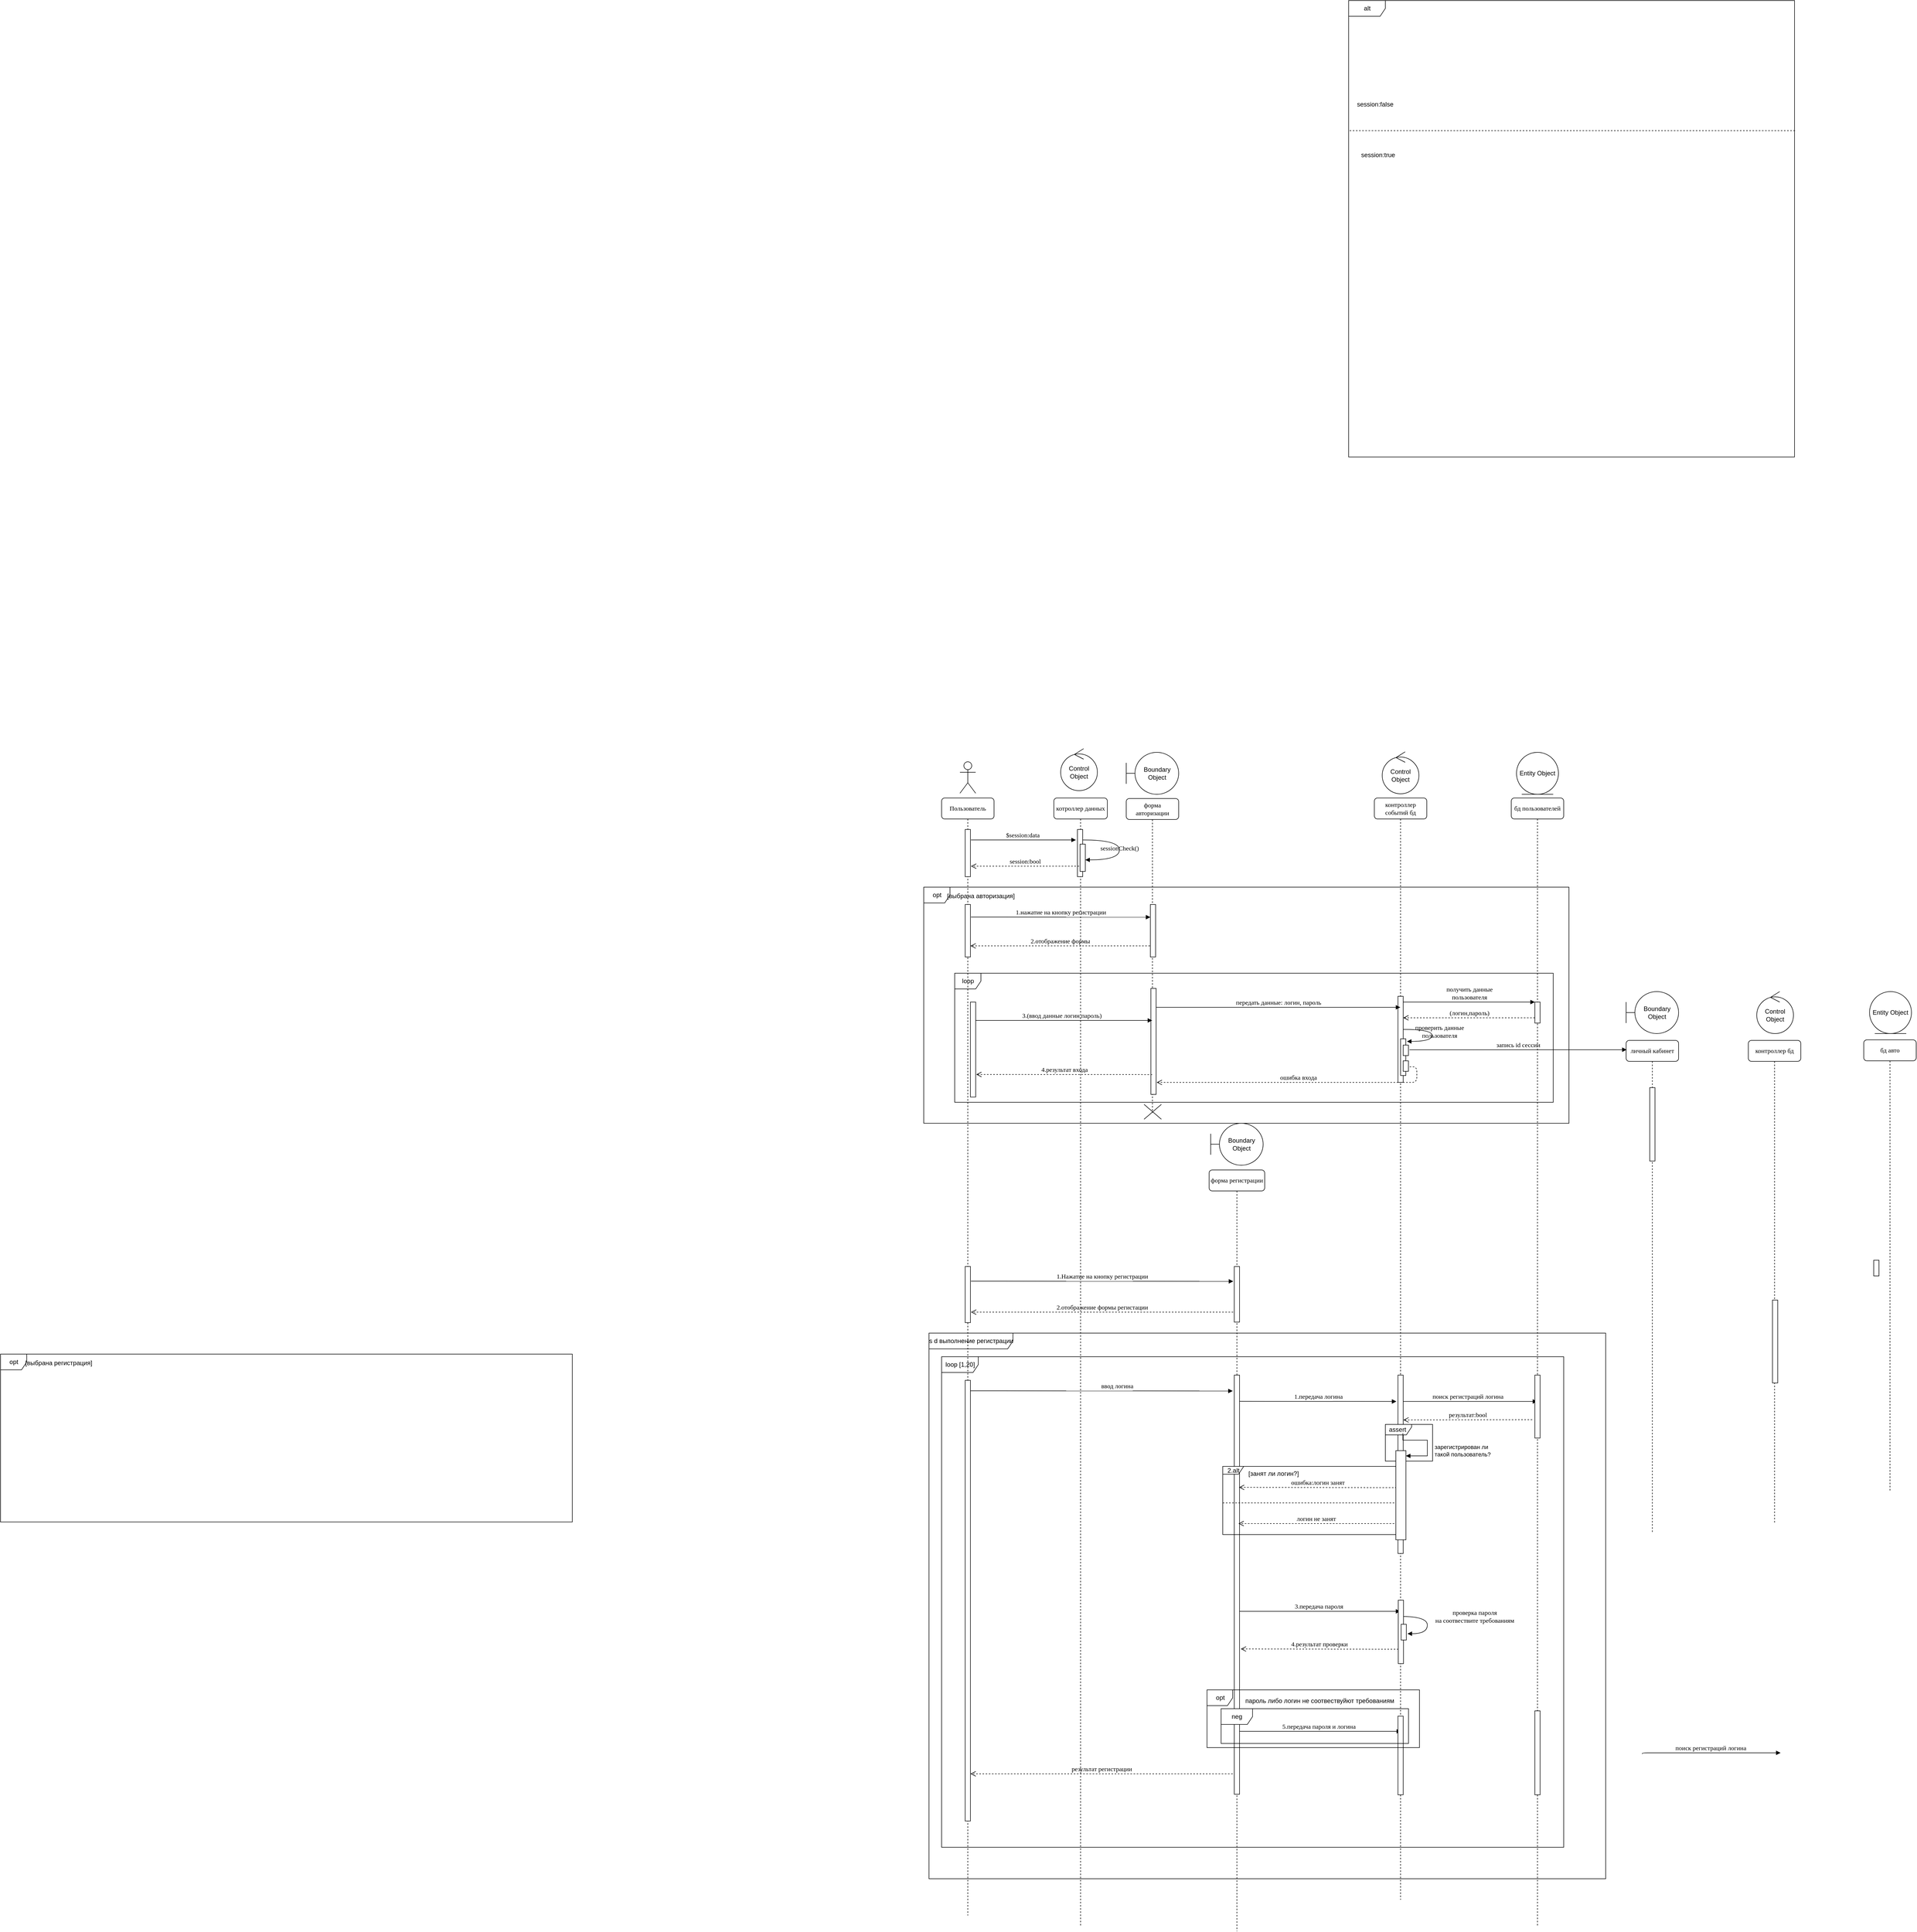 <mxfile version="14.6.6" type="github">
  <diagram name="Page-1" id="13e1069c-82ec-6db2-03f1-153e76fe0fe0">
    <mxGraphModel dx="4404" dy="3010" grid="1" gridSize="10" guides="1" tooltips="1" connect="1" arrows="1" fold="1" page="1" pageScale="1" pageWidth="1100" pageHeight="850" background="#ffffff" math="0" shadow="0">
      <root>
        <mxCell id="0" />
        <mxCell id="1" parent="0" />
        <mxCell id="ozlEqdHtq1YX_P3JXQg_-59" value="loop [1,20]" style="shape=umlFrame;tabPosition=left;html=1;boundedLbl=1;labelInHeader=1;width=70;height=30;" vertex="1" parent="1">
          <mxGeometry x="14" y="1155" width="1186" height="935" as="geometry" />
        </mxCell>
        <mxCell id="ozlEqdHtq1YX_P3JXQg_-57" value="s d выполнение регистрации" style="shape=umlFrame;tabPosition=left;html=1;boundedLbl=1;labelInHeader=1;width=160;height=30;" vertex="1" parent="1">
          <mxGeometry x="-10" y="1110" width="1290" height="1040" as="geometry" />
        </mxCell>
        <mxCell id="ozlEqdHtq1YX_P3JXQg_-51" value="5.передача пароля и логина" style="html=1;verticalAlign=bottom;endArrow=block;labelBackgroundColor=none;fontFamily=Verdana;fontSize=12;edgeStyle=elbowEdgeStyle;elbow=vertical;" edge="1" parent="1">
          <mxGeometry relative="1" as="geometry">
            <mxPoint x="575.5" y="1869" as="sourcePoint" />
            <mxPoint x="890" y="1869" as="targetPoint" />
            <Array as="points">
              <mxPoint x="860.5" y="1869" />
              <mxPoint x="830.5" y="1989" />
              <mxPoint x="788.25" y="1999" />
            </Array>
          </mxGeometry>
        </mxCell>
        <mxCell id="ozlEqdHtq1YX_P3JXQg_-31" value="3.передача пароля" style="html=1;verticalAlign=bottom;endArrow=block;labelBackgroundColor=none;fontFamily=Verdana;fontSize=12;edgeStyle=elbowEdgeStyle;elbow=vertical;" edge="1" parent="1" source="5UJq4ZcLxgLSVfsXGpA9-72" target="7baba1c4bc27f4b0-4">
          <mxGeometry relative="1" as="geometry">
            <mxPoint x="585" y="1640.034" as="sourcePoint" />
            <mxPoint x="884" y="1640" as="targetPoint" />
            <Array as="points">
              <mxPoint x="810" y="1640.29" />
              <mxPoint x="780" y="1760.29" />
              <mxPoint x="737.75" y="1770.29" />
            </Array>
          </mxGeometry>
        </mxCell>
        <mxCell id="ozlEqdHtq1YX_P3JXQg_-29" value="поиск регистраций логина" style="html=1;verticalAlign=bottom;endArrow=block;labelBackgroundColor=none;fontFamily=Verdana;fontSize=12;edgeStyle=elbowEdgeStyle;elbow=vertical;exitX=0.211;exitY=0.154;exitDx=0;exitDy=0;exitPerimeter=0;" edge="1" parent="1" source="ozlEqdHtq1YX_P3JXQg_-12" target="7baba1c4bc27f4b0-5">
          <mxGeometry relative="1" as="geometry">
            <mxPoint x="900" y="1240" as="sourcePoint" />
            <mxPoint x="1220" y="1240" as="targetPoint" />
            <Array as="points">
              <mxPoint x="1146" y="1240.29" />
              <mxPoint x="1116" y="1360.29" />
              <mxPoint x="1073.75" y="1370.29" />
            </Array>
          </mxGeometry>
        </mxCell>
        <mxCell id="5UJq4ZcLxgLSVfsXGpA9-53" value="opt" style="shape=umlFrame;tabPosition=left;html=1;boundedLbl=1;labelInHeader=1;width=50;height=30;" parent="1" vertex="1">
          <mxGeometry x="-20" y="260" width="1230" height="450" as="geometry" />
        </mxCell>
        <mxCell id="5UJq4ZcLxgLSVfsXGpA9-54" value="[выбрана авторизация]" style="text;align=center;" parent="5UJq4ZcLxgLSVfsXGpA9-53" vertex="1">
          <mxGeometry width="100" height="20" relative="1" as="geometry">
            <mxPoint x="59" y="3" as="offset" />
          </mxGeometry>
        </mxCell>
        <mxCell id="ozlEqdHtq1YX_P3JXQg_-3" value="" style="shape=umlDestroy;" vertex="1" parent="5UJq4ZcLxgLSVfsXGpA9-53">
          <mxGeometry x="420" y="414" width="33" height="28.34" as="geometry" />
        </mxCell>
        <mxCell id="5UJq4ZcLxgLSVfsXGpA9-32" value="loop" style="shape=umlFrame;tabPosition=left;html=1;boundedLbl=1;labelInHeader=1;width=50;height=30;" parent="1" vertex="1">
          <mxGeometry x="39" y="424" width="1141" height="246" as="geometry" />
        </mxCell>
        <mxCell id="5UJq4ZcLxgLSVfsXGpA9-11" value="alt" style="shape=umlFrame;tabWidth=110;tabHeight=30;tabPosition=left;html=1;boundedLbl=1;labelInHeader=1;width=70;height=30;" parent="1" vertex="1">
          <mxGeometry x="790" y="-1430" width="850" height="870" as="geometry" />
        </mxCell>
        <mxCell id="5UJq4ZcLxgLSVfsXGpA9-12" value="session:false" style="text" parent="5UJq4ZcLxgLSVfsXGpA9-11" vertex="1">
          <mxGeometry width="100" height="20" relative="1" as="geometry">
            <mxPoint x="14" y="184" as="offset" />
          </mxGeometry>
        </mxCell>
        <mxCell id="5UJq4ZcLxgLSVfsXGpA9-13" value="session:true" style="line;strokeWidth=1;dashed=1;labelPosition=center;verticalLabelPosition=bottom;align=left;verticalAlign=top;spacingLeft=20;spacingTop=15;" parent="5UJq4ZcLxgLSVfsXGpA9-11" vertex="1">
          <mxGeometry x="1.902" y="230.599" width="850" height="34.8" as="geometry" />
        </mxCell>
        <mxCell id="7baba1c4bc27f4b0-2" value="форма авторизации" style="shape=umlLifeline;perimeter=lifelinePerimeter;whiteSpace=wrap;html=1;container=1;collapsible=0;recursiveResize=0;outlineConnect=0;rounded=1;shadow=0;comic=0;labelBackgroundColor=none;strokeWidth=1;fontFamily=Verdana;fontSize=12;align=center;" parent="1" vertex="1">
          <mxGeometry x="366" y="91" width="100" height="599" as="geometry" />
        </mxCell>
        <mxCell id="7baba1c4bc27f4b0-10" value="" style="html=1;points=[];perimeter=orthogonalPerimeter;rounded=0;shadow=0;comic=0;labelBackgroundColor=none;strokeWidth=1;fontFamily=Verdana;fontSize=12;align=center;" parent="7baba1c4bc27f4b0-2" vertex="1">
          <mxGeometry x="47" y="362" width="10" height="202" as="geometry" />
        </mxCell>
        <mxCell id="5UJq4ZcLxgLSVfsXGpA9-65" value="" style="html=1;points=[];perimeter=orthogonalPerimeter;rounded=0;shadow=0;comic=0;labelBackgroundColor=none;strokeWidth=1;fontFamily=Verdana;fontSize=12;align=center;" parent="7baba1c4bc27f4b0-2" vertex="1">
          <mxGeometry x="46" y="202" width="10" height="100" as="geometry" />
        </mxCell>
        <mxCell id="7baba1c4bc27f4b0-4" value="контроллер событий бд" style="shape=umlLifeline;perimeter=lifelinePerimeter;whiteSpace=wrap;html=1;container=1;collapsible=0;recursiveResize=0;outlineConnect=0;rounded=1;shadow=0;comic=0;labelBackgroundColor=none;strokeWidth=1;fontFamily=Verdana;fontSize=12;align=center;" parent="1" vertex="1">
          <mxGeometry x="839" y="90" width="100" height="2100" as="geometry" />
        </mxCell>
        <mxCell id="ozlEqdHtq1YX_P3JXQg_-36" value="проверка пароля&lt;br&gt;на соотвествите требованиям" style="html=1;verticalAlign=bottom;endArrow=block;labelBackgroundColor=none;fontFamily=Verdana;fontSize=12;elbow=vertical;edgeStyle=orthogonalEdgeStyle;curved=1;entryX=1.223;entryY=0.598;entryDx=0;entryDy=0;entryPerimeter=0;" edge="1" parent="7baba1c4bc27f4b0-4" source="7baba1c4bc27f4b0-4" target="ozlEqdHtq1YX_P3JXQg_-33">
          <mxGeometry x="0.096" y="90" relative="1" as="geometry">
            <mxPoint x="121" y="1530" as="sourcePoint" />
            <mxPoint x="121" y="1638" as="targetPoint" />
            <Array as="points">
              <mxPoint x="101" y="1560" />
              <mxPoint x="101" y="1593" />
            </Array>
            <mxPoint y="1" as="offset" />
          </mxGeometry>
        </mxCell>
        <mxCell id="ozlEqdHtq1YX_P3JXQg_-12" value="" style="html=1;points=[];perimeter=orthogonalPerimeter;rounded=0;shadow=0;comic=0;labelBackgroundColor=none;strokeWidth=1;fontFamily=Verdana;fontSize=12;align=center;" vertex="1" parent="7baba1c4bc27f4b0-4">
          <mxGeometry x="45" y="1100" width="10" height="340" as="geometry" />
        </mxCell>
        <mxCell id="ozlEqdHtq1YX_P3JXQg_-32" value="" style="html=1;points=[];perimeter=orthogonalPerimeter;rounded=0;shadow=0;comic=0;labelBackgroundColor=none;strokeWidth=1;fontFamily=Verdana;fontSize=12;align=center;" vertex="1" parent="7baba1c4bc27f4b0-4">
          <mxGeometry x="45.59" y="1529" width="10" height="121" as="geometry" />
        </mxCell>
        <mxCell id="ozlEqdHtq1YX_P3JXQg_-33" value="" style="html=1;points=[];perimeter=orthogonalPerimeter;rounded=0;shadow=0;comic=0;labelBackgroundColor=none;strokeWidth=1;fontFamily=Verdana;fontSize=12;align=center;" vertex="1" parent="7baba1c4bc27f4b0-4">
          <mxGeometry x="51" y="1575" width="10" height="30" as="geometry" />
        </mxCell>
        <mxCell id="ozlEqdHtq1YX_P3JXQg_-50" value="" style="html=1;points=[];perimeter=orthogonalPerimeter;rounded=0;shadow=0;comic=0;labelBackgroundColor=none;strokeWidth=1;fontFamily=Verdana;fontSize=12;align=center;" vertex="1" parent="7baba1c4bc27f4b0-4">
          <mxGeometry x="45" y="1750" width="10" height="150" as="geometry" />
        </mxCell>
        <mxCell id="7baba1c4bc27f4b0-5" value="бд пользователей" style="shape=umlLifeline;perimeter=lifelinePerimeter;whiteSpace=wrap;html=1;container=1;collapsible=0;recursiveResize=0;outlineConnect=0;rounded=1;shadow=0;comic=0;labelBackgroundColor=none;strokeWidth=1;fontFamily=Verdana;fontSize=12;align=center;" parent="1" vertex="1">
          <mxGeometry x="1100" y="90" width="100" height="2150" as="geometry" />
        </mxCell>
        <mxCell id="ozlEqdHtq1YX_P3JXQg_-21" value="" style="html=1;points=[];perimeter=orthogonalPerimeter;rounded=0;shadow=0;comic=0;labelBackgroundColor=none;strokeWidth=1;fontFamily=Verdana;fontSize=12;align=center;" vertex="1" parent="7baba1c4bc27f4b0-5">
          <mxGeometry x="45" y="1100" width="10" height="120" as="geometry" />
        </mxCell>
        <mxCell id="ozlEqdHtq1YX_P3JXQg_-61" value="" style="html=1;points=[];perimeter=orthogonalPerimeter;rounded=0;shadow=0;comic=0;labelBackgroundColor=none;strokeWidth=1;fontFamily=Verdana;fontSize=12;align=center;" vertex="1" parent="7baba1c4bc27f4b0-5">
          <mxGeometry x="45" y="1740" width="10" height="160" as="geometry" />
        </mxCell>
        <mxCell id="7baba1c4bc27f4b0-6" value="личный кабинет" style="shape=umlLifeline;perimeter=lifelinePerimeter;whiteSpace=wrap;html=1;container=1;collapsible=0;recursiveResize=0;outlineConnect=0;rounded=1;shadow=0;comic=0;labelBackgroundColor=none;strokeWidth=1;fontFamily=Verdana;fontSize=12;align=center;size=40;" parent="1" vertex="1">
          <mxGeometry x="1319" y="552" width="100" height="938" as="geometry" />
        </mxCell>
        <mxCell id="5UJq4ZcLxgLSVfsXGpA9-8" value="" style="html=1;points=[];perimeter=orthogonalPerimeter;rounded=0;shadow=0;comic=0;labelBackgroundColor=none;strokeWidth=1;fontFamily=Verdana;fontSize=12;align=center;" parent="7baba1c4bc27f4b0-6" vertex="1">
          <mxGeometry x="45" y="90" width="10" height="140" as="geometry" />
        </mxCell>
        <mxCell id="7baba1c4bc27f4b0-7" value="бд авто" style="shape=umlLifeline;perimeter=lifelinePerimeter;whiteSpace=wrap;html=1;container=1;collapsible=0;recursiveResize=0;outlineConnect=0;rounded=1;shadow=0;comic=0;labelBackgroundColor=none;strokeWidth=1;fontFamily=Verdana;fontSize=12;align=center;" parent="1" vertex="1">
          <mxGeometry x="1772" y="551" width="100" height="860" as="geometry" />
        </mxCell>
        <mxCell id="7baba1c4bc27f4b0-8" value="Пользователь" style="shape=umlLifeline;perimeter=lifelinePerimeter;whiteSpace=wrap;html=1;container=1;collapsible=0;recursiveResize=0;outlineConnect=0;rounded=1;shadow=0;comic=0;labelBackgroundColor=none;strokeWidth=1;fontFamily=Verdana;fontSize=12;align=center;" parent="1" vertex="1">
          <mxGeometry x="14" y="90" width="100" height="2130" as="geometry" />
        </mxCell>
        <mxCell id="7baba1c4bc27f4b0-9" value="" style="html=1;points=[];perimeter=orthogonalPerimeter;rounded=0;shadow=0;comic=0;labelBackgroundColor=none;strokeWidth=1;fontFamily=Verdana;fontSize=12;align=center;" parent="7baba1c4bc27f4b0-8" vertex="1">
          <mxGeometry x="45" y="60" width="10" height="90" as="geometry" />
        </mxCell>
        <mxCell id="5UJq4ZcLxgLSVfsXGpA9-60" value="" style="html=1;points=[];perimeter=orthogonalPerimeter;rounded=0;shadow=0;comic=0;labelBackgroundColor=none;strokeWidth=1;fontFamily=Verdana;fontSize=12;align=center;" parent="7baba1c4bc27f4b0-8" vertex="1">
          <mxGeometry x="45" y="893" width="10" height="107" as="geometry" />
        </mxCell>
        <mxCell id="5UJq4ZcLxgLSVfsXGpA9-64" value="" style="html=1;points=[];perimeter=orthogonalPerimeter;rounded=0;shadow=0;comic=0;labelBackgroundColor=none;strokeWidth=1;fontFamily=Verdana;fontSize=12;align=center;" parent="7baba1c4bc27f4b0-8" vertex="1">
          <mxGeometry x="45" y="203" width="10" height="100" as="geometry" />
        </mxCell>
        <mxCell id="ozlEqdHtq1YX_P3JXQg_-10" value="" style="html=1;points=[];perimeter=orthogonalPerimeter;rounded=0;shadow=0;comic=0;labelBackgroundColor=none;strokeWidth=1;fontFamily=Verdana;fontSize=12;align=center;" vertex="1" parent="7baba1c4bc27f4b0-8">
          <mxGeometry x="45" y="1110" width="10" height="840" as="geometry" />
        </mxCell>
        <mxCell id="7baba1c4bc27f4b0-16" value="" style="html=1;points=[];perimeter=orthogonalPerimeter;rounded=0;shadow=0;comic=0;labelBackgroundColor=none;strokeWidth=1;fontFamily=Verdana;fontSize=12;align=center;" parent="1" vertex="1">
          <mxGeometry x="884" y="468" width="10" height="164" as="geometry" />
        </mxCell>
        <mxCell id="7baba1c4bc27f4b0-19" value="" style="html=1;points=[];perimeter=orthogonalPerimeter;rounded=0;shadow=0;comic=0;labelBackgroundColor=none;strokeWidth=1;fontFamily=Verdana;fontSize=12;align=center;" parent="1" vertex="1">
          <mxGeometry x="1145" y="479" width="10" height="40" as="geometry" />
        </mxCell>
        <mxCell id="7baba1c4bc27f4b0-20" value="получить данные&lt;br&gt;пользователя" style="html=1;verticalAlign=bottom;endArrow=block;entryX=0;entryY=0;labelBackgroundColor=none;fontFamily=Verdana;fontSize=12;edgeStyle=elbowEdgeStyle;elbow=vertical;" parent="1" target="7baba1c4bc27f4b0-19" edge="1">
          <mxGeometry relative="1" as="geometry">
            <mxPoint x="894" y="479" as="sourcePoint" />
          </mxGeometry>
        </mxCell>
        <mxCell id="7baba1c4bc27f4b0-21" value="(логин,пароль)" style="html=1;verticalAlign=bottom;endArrow=open;dashed=1;endSize=8;labelBackgroundColor=none;fontFamily=Verdana;fontSize=12;edgeStyle=elbowEdgeStyle;elbow=vertical;" parent="1" source="7baba1c4bc27f4b0-19" edge="1">
          <mxGeometry relative="1" as="geometry">
            <mxPoint x="894" y="509" as="targetPoint" />
            <Array as="points">
              <mxPoint x="969" y="509" />
              <mxPoint x="999" y="509" />
            </Array>
          </mxGeometry>
        </mxCell>
        <mxCell id="7baba1c4bc27f4b0-25" value="" style="html=1;points=[];perimeter=orthogonalPerimeter;rounded=0;shadow=0;comic=0;labelBackgroundColor=none;strokeColor=#000000;strokeWidth=1;fillColor=#FFFFFF;fontFamily=Verdana;fontSize=12;fontColor=#000000;align=center;" parent="1" vertex="1">
          <mxGeometry x="1791" y="971" width="10" height="30" as="geometry" />
        </mxCell>
        <mxCell id="7baba1c4bc27f4b0-26" value="запись id сессии" style="html=1;verticalAlign=bottom;endArrow=block;labelBackgroundColor=none;fontFamily=Verdana;fontSize=12;startArrow=none;exitX=1.193;exitY=0.452;exitDx=0;exitDy=0;exitPerimeter=0;entryX=0.01;entryY=0.019;entryDx=0;entryDy=0;entryPerimeter=0;" parent="1" source="5UJq4ZcLxgLSVfsXGpA9-27" edge="1" target="7baba1c4bc27f4b0-6">
          <mxGeometry relative="1" as="geometry">
            <mxPoint x="894" y="612" as="sourcePoint" />
            <mxPoint x="1123" y="570" as="targetPoint" />
          </mxGeometry>
        </mxCell>
        <mxCell id="7baba1c4bc27f4b0-14" value="передать данные: логин, пароль" style="html=1;verticalAlign=bottom;endArrow=block;labelBackgroundColor=none;fontFamily=Verdana;fontSize=12;edgeStyle=elbowEdgeStyle;elbow=vertical;" parent="1" source="7baba1c4bc27f4b0-10" edge="1">
          <mxGeometry relative="1" as="geometry">
            <mxPoint x="416" y="449" as="sourcePoint" />
            <mxPoint x="888.5" y="489" as="targetPoint" />
            <Array as="points">
              <mxPoint x="536" y="489" />
            </Array>
          </mxGeometry>
        </mxCell>
        <mxCell id="7baba1c4bc27f4b0-34" value="" style="html=1;points=[];perimeter=orthogonalPerimeter;rounded=0;shadow=0;comic=0;labelBackgroundColor=none;strokeWidth=1;fontFamily=Verdana;fontSize=12;align=center;" parent="1" vertex="1">
          <mxGeometry x="889" y="549" width="10" height="70" as="geometry" />
        </mxCell>
        <mxCell id="7baba1c4bc27f4b0-35" value="проверить данные&lt;br&gt;пользователя" style="html=1;verticalAlign=bottom;endArrow=block;labelBackgroundColor=none;fontFamily=Verdana;fontSize=12;elbow=vertical;edgeStyle=orthogonalEdgeStyle;curved=1;entryX=1.213;entryY=0.072;entryPerimeter=0;exitX=1.038;exitY=0.345;exitPerimeter=0;entryDx=0;entryDy=0;" parent="1" target="7baba1c4bc27f4b0-34" edge="1">
          <mxGeometry x="0.205" y="14" relative="1" as="geometry">
            <mxPoint x="894.38" y="531.1" as="sourcePoint" />
            <mxPoint x="894" y="479" as="targetPoint" />
            <Array as="points">
              <mxPoint x="949" y="531" />
              <mxPoint x="949" y="554" />
            </Array>
            <mxPoint as="offset" />
          </mxGeometry>
        </mxCell>
        <mxCell id="5UJq4ZcLxgLSVfsXGpA9-1" value="" style="shape=umlActor;verticalLabelPosition=bottom;verticalAlign=top;html=1;outlineConnect=0;" parent="1" vertex="1">
          <mxGeometry x="49" y="21" width="30" height="60" as="geometry" />
        </mxCell>
        <mxCell id="5UJq4ZcLxgLSVfsXGpA9-5" value="Boundary Object" style="shape=umlBoundary;whiteSpace=wrap;html=1;" parent="1" vertex="1">
          <mxGeometry x="366" y="3" width="100" height="80" as="geometry" />
        </mxCell>
        <mxCell id="5UJq4ZcLxgLSVfsXGpA9-6" value="Control Object" style="ellipse;shape=umlControl;whiteSpace=wrap;html=1;" parent="1" vertex="1">
          <mxGeometry x="854" y="2" width="70" height="80" as="geometry" />
        </mxCell>
        <mxCell id="5UJq4ZcLxgLSVfsXGpA9-7" value="Entity Object" style="ellipse;shape=umlEntity;whiteSpace=wrap;html=1;" parent="1" vertex="1">
          <mxGeometry x="1110" y="3" width="80" height="80" as="geometry" />
        </mxCell>
        <mxCell id="5UJq4ZcLxgLSVfsXGpA9-15" value="котроллер данных" style="shape=umlLifeline;perimeter=lifelinePerimeter;whiteSpace=wrap;html=1;container=1;collapsible=0;recursiveResize=0;outlineConnect=0;rounded=1;shadow=0;comic=0;labelBackgroundColor=none;strokeWidth=1;fontFamily=Verdana;fontSize=12;align=center;" parent="1" vertex="1">
          <mxGeometry x="228" y="90" width="102" height="2150" as="geometry" />
        </mxCell>
        <mxCell id="5UJq4ZcLxgLSVfsXGpA9-16" value="" style="html=1;points=[];perimeter=orthogonalPerimeter;rounded=0;shadow=0;comic=0;labelBackgroundColor=none;strokeWidth=1;fontFamily=Verdana;fontSize=12;align=center;" parent="5UJq4ZcLxgLSVfsXGpA9-15" vertex="1">
          <mxGeometry x="45" y="60" width="10" height="90" as="geometry" />
        </mxCell>
        <mxCell id="5UJq4ZcLxgLSVfsXGpA9-21" value="" style="html=1;points=[];perimeter=orthogonalPerimeter;rounded=0;shadow=0;comic=0;labelBackgroundColor=none;strokeWidth=1;fontFamily=Verdana;fontSize=12;align=center;" parent="5UJq4ZcLxgLSVfsXGpA9-15" vertex="1">
          <mxGeometry x="50" y="88" width="10" height="52" as="geometry" />
        </mxCell>
        <mxCell id="5UJq4ZcLxgLSVfsXGpA9-22" value="sessionCheck()" style="html=1;verticalAlign=bottom;endArrow=block;labelBackgroundColor=none;fontFamily=Verdana;fontSize=12;elbow=vertical;edgeStyle=orthogonalEdgeStyle;curved=1;" parent="5UJq4ZcLxgLSVfsXGpA9-15" source="5UJq4ZcLxgLSVfsXGpA9-16" target="5UJq4ZcLxgLSVfsXGpA9-21" edge="1">
          <mxGeometry x="0.098" relative="1" as="geometry">
            <mxPoint x="70.0" y="80.0" as="sourcePoint" />
            <mxPoint x="74.62" y="117.92" as="targetPoint" />
            <Array as="points">
              <mxPoint x="125" y="80" />
              <mxPoint x="125" y="118" />
            </Array>
            <mxPoint as="offset" />
          </mxGeometry>
        </mxCell>
        <mxCell id="5UJq4ZcLxgLSVfsXGpA9-19" value="$session:data&amp;nbsp;" style="html=1;verticalAlign=bottom;endArrow=block;labelBackgroundColor=none;fontFamily=Verdana;fontSize=12;edgeStyle=elbowEdgeStyle;elbow=vertical;" parent="1" edge="1">
          <mxGeometry relative="1" as="geometry">
            <mxPoint x="70" y="170" as="sourcePoint" />
            <mxPoint x="270" y="170" as="targetPoint" />
            <Array as="points">
              <mxPoint x="196" y="170" />
              <mxPoint x="166" y="290" />
              <mxPoint x="123.75" y="300" />
            </Array>
          </mxGeometry>
        </mxCell>
        <mxCell id="5UJq4ZcLxgLSVfsXGpA9-20" value="Control Object" style="ellipse;shape=umlControl;whiteSpace=wrap;html=1;" parent="1" vertex="1">
          <mxGeometry x="241" y="-4" width="70" height="80" as="geometry" />
        </mxCell>
        <mxCell id="5UJq4ZcLxgLSVfsXGpA9-23" value="session:bool" style="html=1;verticalAlign=bottom;endArrow=open;dashed=1;endSize=8;exitX=-0.192;exitY=0.808;labelBackgroundColor=none;fontFamily=Verdana;fontSize=12;exitDx=0;exitDy=0;exitPerimeter=0;" parent="1" source="5UJq4ZcLxgLSVfsXGpA9-21" edge="1">
          <mxGeometry relative="1" as="geometry">
            <mxPoint x="70" y="220" as="targetPoint" />
            <mxPoint x="601" y="327" as="sourcePoint" />
          </mxGeometry>
        </mxCell>
        <mxCell id="5UJq4ZcLxgLSVfsXGpA9-24" value="3.(ввод данные логин,пароль)" style="html=1;verticalAlign=bottom;endArrow=block;labelBackgroundColor=none;fontFamily=Verdana;fontSize=12;edgeStyle=elbowEdgeStyle;elbow=vertical;" parent="1" edge="1">
          <mxGeometry relative="1" as="geometry">
            <mxPoint x="70" y="514" as="sourcePoint" />
            <mxPoint x="415.5" y="514" as="targetPoint" />
            <Array as="points">
              <mxPoint x="140" y="514" />
              <mxPoint x="266" y="494" />
              <mxPoint x="166" y="494" />
            </Array>
          </mxGeometry>
        </mxCell>
        <mxCell id="5UJq4ZcLxgLSVfsXGpA9-25" value="" style="html=1;points=[];perimeter=orthogonalPerimeter;rounded=0;shadow=0;comic=0;labelBackgroundColor=none;strokeWidth=1;fontFamily=Verdana;fontSize=12;align=center;" parent="1" vertex="1">
          <mxGeometry x="894" y="591" width="10" height="20" as="geometry" />
        </mxCell>
        <mxCell id="5UJq4ZcLxgLSVfsXGpA9-27" value="" style="html=1;points=[];perimeter=orthogonalPerimeter;rounded=0;shadow=0;comic=0;labelBackgroundColor=none;strokeWidth=1;fontFamily=Verdana;fontSize=12;align=center;" parent="1" vertex="1">
          <mxGeometry x="894" y="561" width="10" height="20" as="geometry" />
        </mxCell>
        <mxCell id="5UJq4ZcLxgLSVfsXGpA9-28" value="Boundary Object" style="shape=umlBoundary;whiteSpace=wrap;html=1;" parent="1" vertex="1">
          <mxGeometry x="1319" y="459" width="100" height="80" as="geometry" />
        </mxCell>
        <mxCell id="5UJq4ZcLxgLSVfsXGpA9-29" value="Entity Object" style="ellipse;shape=umlEntity;whiteSpace=wrap;html=1;" parent="1" vertex="1">
          <mxGeometry x="1783" y="459" width="80" height="80" as="geometry" />
        </mxCell>
        <mxCell id="5UJq4ZcLxgLSVfsXGpA9-30" value="контроллер бд" style="shape=umlLifeline;perimeter=lifelinePerimeter;whiteSpace=wrap;html=1;container=1;collapsible=0;recursiveResize=0;outlineConnect=0;rounded=1;shadow=0;comic=0;labelBackgroundColor=none;strokeWidth=1;fontFamily=Verdana;fontSize=12;align=center;size=40;" parent="1" vertex="1">
          <mxGeometry x="1552" y="552" width="100" height="920" as="geometry" />
        </mxCell>
        <mxCell id="5UJq4ZcLxgLSVfsXGpA9-34" value="" style="html=1;points=[];perimeter=orthogonalPerimeter;rounded=0;shadow=0;comic=0;labelBackgroundColor=none;strokeWidth=1;fontFamily=Verdana;fontSize=12;align=center;" parent="5UJq4ZcLxgLSVfsXGpA9-30" vertex="1">
          <mxGeometry x="46" y="495" width="10" height="158" as="geometry" />
        </mxCell>
        <mxCell id="5UJq4ZcLxgLSVfsXGpA9-31" value="Control Object" style="ellipse;shape=umlControl;whiteSpace=wrap;html=1;" parent="1" vertex="1">
          <mxGeometry x="1568" y="459" width="70" height="80" as="geometry" />
        </mxCell>
        <mxCell id="5UJq4ZcLxgLSVfsXGpA9-58" value="opt" style="shape=umlFrame;tabPosition=left;html=1;boundedLbl=1;labelInHeader=1;width=50;height=30;" parent="1" vertex="1">
          <mxGeometry x="-1780" y="1150" width="1090" height="320" as="geometry" />
        </mxCell>
        <mxCell id="5UJq4ZcLxgLSVfsXGpA9-59" value="[выбрана регистрация]" style="text;align=center;" parent="5UJq4ZcLxgLSVfsXGpA9-58" vertex="1">
          <mxGeometry width="100" height="20" relative="1" as="geometry">
            <mxPoint x="61" y="3" as="offset" />
          </mxGeometry>
        </mxCell>
        <mxCell id="5UJq4ZcLxgLSVfsXGpA9-61" value="4.результат входа" style="html=1;verticalAlign=bottom;endArrow=open;dashed=1;endSize=8;labelBackgroundColor=none;fontFamily=Verdana;fontSize=12;" parent="1" edge="1">
          <mxGeometry relative="1" as="geometry">
            <mxPoint x="80" y="617" as="targetPoint" />
            <mxPoint x="415.5" y="617.2" as="sourcePoint" />
          </mxGeometry>
        </mxCell>
        <mxCell id="5UJq4ZcLxgLSVfsXGpA9-62" value="ошибка входа" style="html=1;verticalAlign=bottom;endArrow=open;dashed=1;endSize=8;labelBackgroundColor=none;fontFamily=Verdana;fontSize=12;edgeStyle=elbowEdgeStyle;elbow=vertical;exitX=1.72;exitY=0.762;exitDx=0;exitDy=0;exitPerimeter=0;entryX=1.107;entryY=0.887;entryDx=0;entryDy=0;entryPerimeter=0;" parent="1" source="7baba1c4bc27f4b0-34" target="7baba1c4bc27f4b0-10" edge="1">
          <mxGeometry relative="1" as="geometry">
            <mxPoint x="709" y="794" as="targetPoint" />
            <Array as="points">
              <mxPoint x="920" y="724" />
              <mxPoint x="784" y="794" />
              <mxPoint x="814" y="794" />
            </Array>
            <mxPoint x="839" y="794" as="sourcePoint" />
          </mxGeometry>
        </mxCell>
        <mxCell id="5UJq4ZcLxgLSVfsXGpA9-63" value="" style="html=1;points=[];perimeter=orthogonalPerimeter;rounded=0;shadow=0;comic=0;labelBackgroundColor=none;strokeWidth=1;fontFamily=Verdana;fontSize=12;align=center;" parent="1" vertex="1">
          <mxGeometry x="69" y="479" width="10" height="181" as="geometry" />
        </mxCell>
        <mxCell id="5UJq4ZcLxgLSVfsXGpA9-66" value="1.нажатие на кнопку регистрации" style="html=1;verticalAlign=bottom;endArrow=block;labelBackgroundColor=none;fontFamily=Verdana;fontSize=12;edgeStyle=elbowEdgeStyle;elbow=vertical;" parent="1" edge="1">
          <mxGeometry relative="1" as="geometry">
            <mxPoint x="70" y="317" as="sourcePoint" />
            <mxPoint x="412" y="317.17" as="targetPoint" />
            <Array as="points">
              <mxPoint x="300" y="317.17" />
              <mxPoint x="426" y="297.17" />
              <mxPoint x="326" y="297.17" />
            </Array>
          </mxGeometry>
        </mxCell>
        <mxCell id="5UJq4ZcLxgLSVfsXGpA9-68" value="2.отображение формы" style="html=1;verticalAlign=bottom;endArrow=open;dashed=1;endSize=8;labelBackgroundColor=none;fontFamily=Verdana;fontSize=12;exitX=-0.073;exitY=0.789;exitDx=0;exitDy=0;exitPerimeter=0;" parent="1" source="5UJq4ZcLxgLSVfsXGpA9-65" target="5UJq4ZcLxgLSVfsXGpA9-64" edge="1">
          <mxGeometry relative="1" as="geometry">
            <mxPoint x="215" y="370" as="targetPoint" />
            <mxPoint x="550.5" y="370.2" as="sourcePoint" />
          </mxGeometry>
        </mxCell>
        <mxCell id="5UJq4ZcLxgLSVfsXGpA9-72" value="форма регистрации" style="shape=umlLifeline;perimeter=lifelinePerimeter;whiteSpace=wrap;html=1;container=1;collapsible=0;recursiveResize=0;outlineConnect=0;rounded=1;shadow=0;comic=0;labelBackgroundColor=none;strokeWidth=1;fontFamily=Verdana;fontSize=12;align=center;" parent="1" vertex="1">
          <mxGeometry x="524" y="799" width="106" height="1451" as="geometry" />
        </mxCell>
        <mxCell id="ozlEqdHtq1YX_P3JXQg_-2" value="" style="html=1;points=[];perimeter=orthogonalPerimeter;rounded=0;shadow=0;comic=0;labelBackgroundColor=none;strokeWidth=1;fontFamily=Verdana;fontSize=12;align=center;" vertex="1" parent="5UJq4ZcLxgLSVfsXGpA9-72">
          <mxGeometry x="48" y="184" width="10" height="106" as="geometry" />
        </mxCell>
        <mxCell id="ozlEqdHtq1YX_P3JXQg_-11" value="" style="html=1;points=[];perimeter=orthogonalPerimeter;rounded=0;shadow=0;comic=0;labelBackgroundColor=none;strokeWidth=1;fontFamily=Verdana;fontSize=12;align=center;" vertex="1" parent="5UJq4ZcLxgLSVfsXGpA9-72">
          <mxGeometry x="48" y="391" width="10" height="799" as="geometry" />
        </mxCell>
        <mxCell id="ozlEqdHtq1YX_P3JXQg_-1" value="Boundary Object" style="shape=umlBoundary;whiteSpace=wrap;html=1;" vertex="1" parent="1">
          <mxGeometry x="527" y="710" width="100" height="80" as="geometry" />
        </mxCell>
        <mxCell id="ozlEqdHtq1YX_P3JXQg_-4" value="1.Нажатие на кнопку регистрации" style="html=1;verticalAlign=bottom;endArrow=block;labelBackgroundColor=none;fontFamily=Verdana;fontSize=12;edgeStyle=elbowEdgeStyle;elbow=vertical;" edge="1" parent="1">
          <mxGeometry relative="1" as="geometry">
            <mxPoint x="70" y="1011" as="sourcePoint" />
            <mxPoint x="570" y="1011" as="targetPoint" />
            <Array as="points">
              <mxPoint x="276" y="1011.29" />
              <mxPoint x="246" y="1131.29" />
              <mxPoint x="203.75" y="1141.29" />
            </Array>
          </mxGeometry>
        </mxCell>
        <mxCell id="ozlEqdHtq1YX_P3JXQg_-5" value="2.отображение формы регистации" style="html=1;verticalAlign=bottom;endArrow=open;dashed=1;endSize=8;labelBackgroundColor=none;fontFamily=Verdana;fontSize=12;" edge="1" parent="1">
          <mxGeometry relative="1" as="geometry">
            <mxPoint x="70" y="1070" as="targetPoint" />
            <mxPoint x="570" y="1070" as="sourcePoint" />
          </mxGeometry>
        </mxCell>
        <mxCell id="ozlEqdHtq1YX_P3JXQg_-13" value="ввод логина&amp;nbsp;" style="html=1;verticalAlign=bottom;endArrow=block;labelBackgroundColor=none;fontFamily=Verdana;fontSize=12;edgeStyle=elbowEdgeStyle;elbow=vertical;" edge="1" parent="1">
          <mxGeometry x="0.124" relative="1" as="geometry">
            <mxPoint x="69" y="1220.0" as="sourcePoint" />
            <mxPoint x="569" y="1220.0" as="targetPoint" />
            <Array as="points">
              <mxPoint x="275" y="1220.29" />
              <mxPoint x="245" y="1340.29" />
              <mxPoint x="202.75" y="1350.29" />
            </Array>
            <mxPoint as="offset" />
          </mxGeometry>
        </mxCell>
        <mxCell id="ozlEqdHtq1YX_P3JXQg_-14" value="результат регистрации" style="html=1;verticalAlign=bottom;endArrow=open;dashed=1;endSize=8;labelBackgroundColor=none;fontFamily=Verdana;fontSize=12;" edge="1" parent="1">
          <mxGeometry relative="1" as="geometry">
            <mxPoint x="69" y="1950" as="targetPoint" />
            <mxPoint x="569" y="1950" as="sourcePoint" />
          </mxGeometry>
        </mxCell>
        <mxCell id="ozlEqdHtq1YX_P3JXQg_-15" value="1.передача логина" style="html=1;verticalAlign=bottom;endArrow=block;labelBackgroundColor=none;fontFamily=Verdana;fontSize=12;edgeStyle=elbowEdgeStyle;elbow=vertical;exitX=0.8;exitY=0.186;exitDx=0;exitDy=0;exitPerimeter=0;" edge="1" parent="1">
          <mxGeometry relative="1" as="geometry">
            <mxPoint x="582" y="1240.034" as="sourcePoint" />
            <mxPoint x="881" y="1240" as="targetPoint" />
            <Array as="points">
              <mxPoint x="807" y="1240.29" />
              <mxPoint x="777" y="1360.29" />
              <mxPoint x="734.75" y="1370.29" />
            </Array>
          </mxGeometry>
        </mxCell>
        <mxCell id="ozlEqdHtq1YX_P3JXQg_-22" value="assert" style="shape=umlFrame;whiteSpace=wrap;html=1;width=50;height=20;boundedLbl=1;verticalAlign=middle;align=left;spacingLeft=5;" vertex="1" parent="1">
          <mxGeometry x="860" y="1284" width="90" height="70" as="geometry" />
        </mxCell>
        <mxCell id="ozlEqdHtq1YX_P3JXQg_-16" value="2.alt" style="shape=umlFrame;tabWidth=110;tabHeight=30;tabPosition=left;html=1;boundedLbl=1;labelInHeader=1;width=40;height=15;" vertex="1" parent="1">
          <mxGeometry x="550" y="1364" width="340" height="130" as="geometry" />
        </mxCell>
        <mxCell id="ozlEqdHtq1YX_P3JXQg_-17" value="[занят ли логин?]" style="text" vertex="1" parent="ozlEqdHtq1YX_P3JXQg_-16">
          <mxGeometry width="100" height="20" relative="1" as="geometry">
            <mxPoint x="47" as="offset" />
          </mxGeometry>
        </mxCell>
        <mxCell id="ozlEqdHtq1YX_P3JXQg_-18" value="" style="line;strokeWidth=1;dashed=1;labelPosition=center;verticalLabelPosition=bottom;align=left;verticalAlign=top;spacingLeft=20;spacingTop=15;" vertex="1" parent="ozlEqdHtq1YX_P3JXQg_-16">
          <mxGeometry y="67" width="340.0" height="5.2" as="geometry" />
        </mxCell>
        <mxCell id="ozlEqdHtq1YX_P3JXQg_-20" value="логин не занят" style="html=1;verticalAlign=bottom;endArrow=open;dashed=1;endSize=8;labelBackgroundColor=none;fontFamily=Verdana;fontSize=12;exitX=-0.158;exitY=0.818;exitDx=0;exitDy=0;exitPerimeter=0;" edge="1" parent="ozlEqdHtq1YX_P3JXQg_-16" source="ozlEqdHtq1YX_P3JXQg_-26">
          <mxGeometry relative="1" as="geometry">
            <mxPoint x="30" y="109" as="targetPoint" />
            <mxPoint x="304.162" y="109" as="sourcePoint" />
          </mxGeometry>
        </mxCell>
        <mxCell id="ozlEqdHtq1YX_P3JXQg_-25" value="ошибка:логин занят" style="html=1;verticalAlign=bottom;endArrow=open;dashed=1;endSize=8;labelBackgroundColor=none;fontFamily=Verdana;fontSize=12;exitX=0.08;exitY=0.415;exitDx=0;exitDy=0;exitPerimeter=0;" edge="1" parent="ozlEqdHtq1YX_P3JXQg_-16" source="ozlEqdHtq1YX_P3JXQg_-26">
          <mxGeometry relative="1" as="geometry">
            <mxPoint x="30.885" y="40.0" as="targetPoint" />
            <mxPoint x="303.243" y="40" as="sourcePoint" />
          </mxGeometry>
        </mxCell>
        <mxCell id="ozlEqdHtq1YX_P3JXQg_-27" value="зарегистрирован ли &lt;br&gt;такой пользователь?" style="edgeStyle=orthogonalEdgeStyle;html=1;align=left;spacingLeft=2;endArrow=block;rounded=0;exitX=0.943;exitY=0.354;exitDx=0;exitDy=0;exitPerimeter=0;" edge="1" target="ozlEqdHtq1YX_P3JXQg_-26" parent="1">
          <mxGeometry x="0.222" y="10" relative="1" as="geometry">
            <mxPoint x="893.43" y="1300.82" as="sourcePoint" />
            <Array as="points">
              <mxPoint x="893" y="1314" />
              <mxPoint x="940" y="1314" />
              <mxPoint x="940" y="1344" />
            </Array>
            <mxPoint x="950" y="1324" as="targetPoint" />
            <mxPoint as="offset" />
          </mxGeometry>
        </mxCell>
        <mxCell id="ozlEqdHtq1YX_P3JXQg_-26" value="" style="html=1;points=[];perimeter=orthogonalPerimeter;" vertex="1" parent="1">
          <mxGeometry x="880" y="1334" width="19.19" height="170" as="geometry" />
        </mxCell>
        <mxCell id="ozlEqdHtq1YX_P3JXQg_-30" value="результат:bool" style="html=1;verticalAlign=bottom;endArrow=open;dashed=1;endSize=8;labelBackgroundColor=none;fontFamily=Verdana;fontSize=12;entryX=1.126;entryY=0.259;entryDx=0;entryDy=0;entryPerimeter=0;" edge="1" parent="1">
          <mxGeometry relative="1" as="geometry">
            <mxPoint x="894.26" y="1275.47" as="targetPoint" />
            <mxPoint x="1140" y="1275" as="sourcePoint" />
          </mxGeometry>
        </mxCell>
        <mxCell id="ozlEqdHtq1YX_P3JXQg_-49" value="4.результат проверки" style="html=1;verticalAlign=bottom;endArrow=open;dashed=1;endSize=8;labelBackgroundColor=none;fontFamily=Verdana;fontSize=12;exitX=0.08;exitY=0.415;exitDx=0;exitDy=0;exitPerimeter=0;" edge="1" parent="1">
          <mxGeometry relative="1" as="geometry">
            <mxPoint x="584.345" y="1712.0" as="targetPoint" />
            <mxPoint x="884.995" y="1712.55" as="sourcePoint" />
          </mxGeometry>
        </mxCell>
        <mxCell id="ozlEqdHtq1YX_P3JXQg_-47" value="opt" style="shape=umlFrame;tabPosition=left;html=1;boundedLbl=1;labelInHeader=1;width=49;height=30;" vertex="1" parent="1">
          <mxGeometry x="520" y="1790" width="405" height="110" as="geometry" />
        </mxCell>
        <mxCell id="ozlEqdHtq1YX_P3JXQg_-48" value="пароль либо логин не соотвествуйют требованиям" style="text;align=center;" vertex="1" parent="ozlEqdHtq1YX_P3JXQg_-47">
          <mxGeometry width="100" height="20" relative="1" as="geometry">
            <mxPoint x="165" y="7" as="offset" />
          </mxGeometry>
        </mxCell>
        <mxCell id="ozlEqdHtq1YX_P3JXQg_-45" value="neg" style="shape=umlFrame;whiteSpace=wrap;html=1;" vertex="1" parent="ozlEqdHtq1YX_P3JXQg_-47">
          <mxGeometry x="26.835" y="35.866" width="357.311" height="66.272" as="geometry" />
        </mxCell>
        <mxCell id="ozlEqdHtq1YX_P3JXQg_-62" value="поиск регистраций логина" style="html=1;verticalAlign=bottom;endArrow=block;labelBackgroundColor=none;fontFamily=Verdana;fontSize=12;edgeStyle=elbowEdgeStyle;elbow=vertical;exitX=0.211;exitY=0.154;exitDx=0;exitDy=0;exitPerimeter=0;" edge="1" parent="1">
          <mxGeometry relative="1" as="geometry">
            <mxPoint x="1350.0" y="1912.07" as="sourcePoint" />
            <mxPoint x="1613.39" y="1910" as="targetPoint" />
            <Array as="points">
              <mxPoint x="1609.89" y="1910" />
              <mxPoint x="1579.89" y="2030" />
              <mxPoint x="1537.64" y="2040" />
            </Array>
          </mxGeometry>
        </mxCell>
      </root>
    </mxGraphModel>
  </diagram>
</mxfile>
